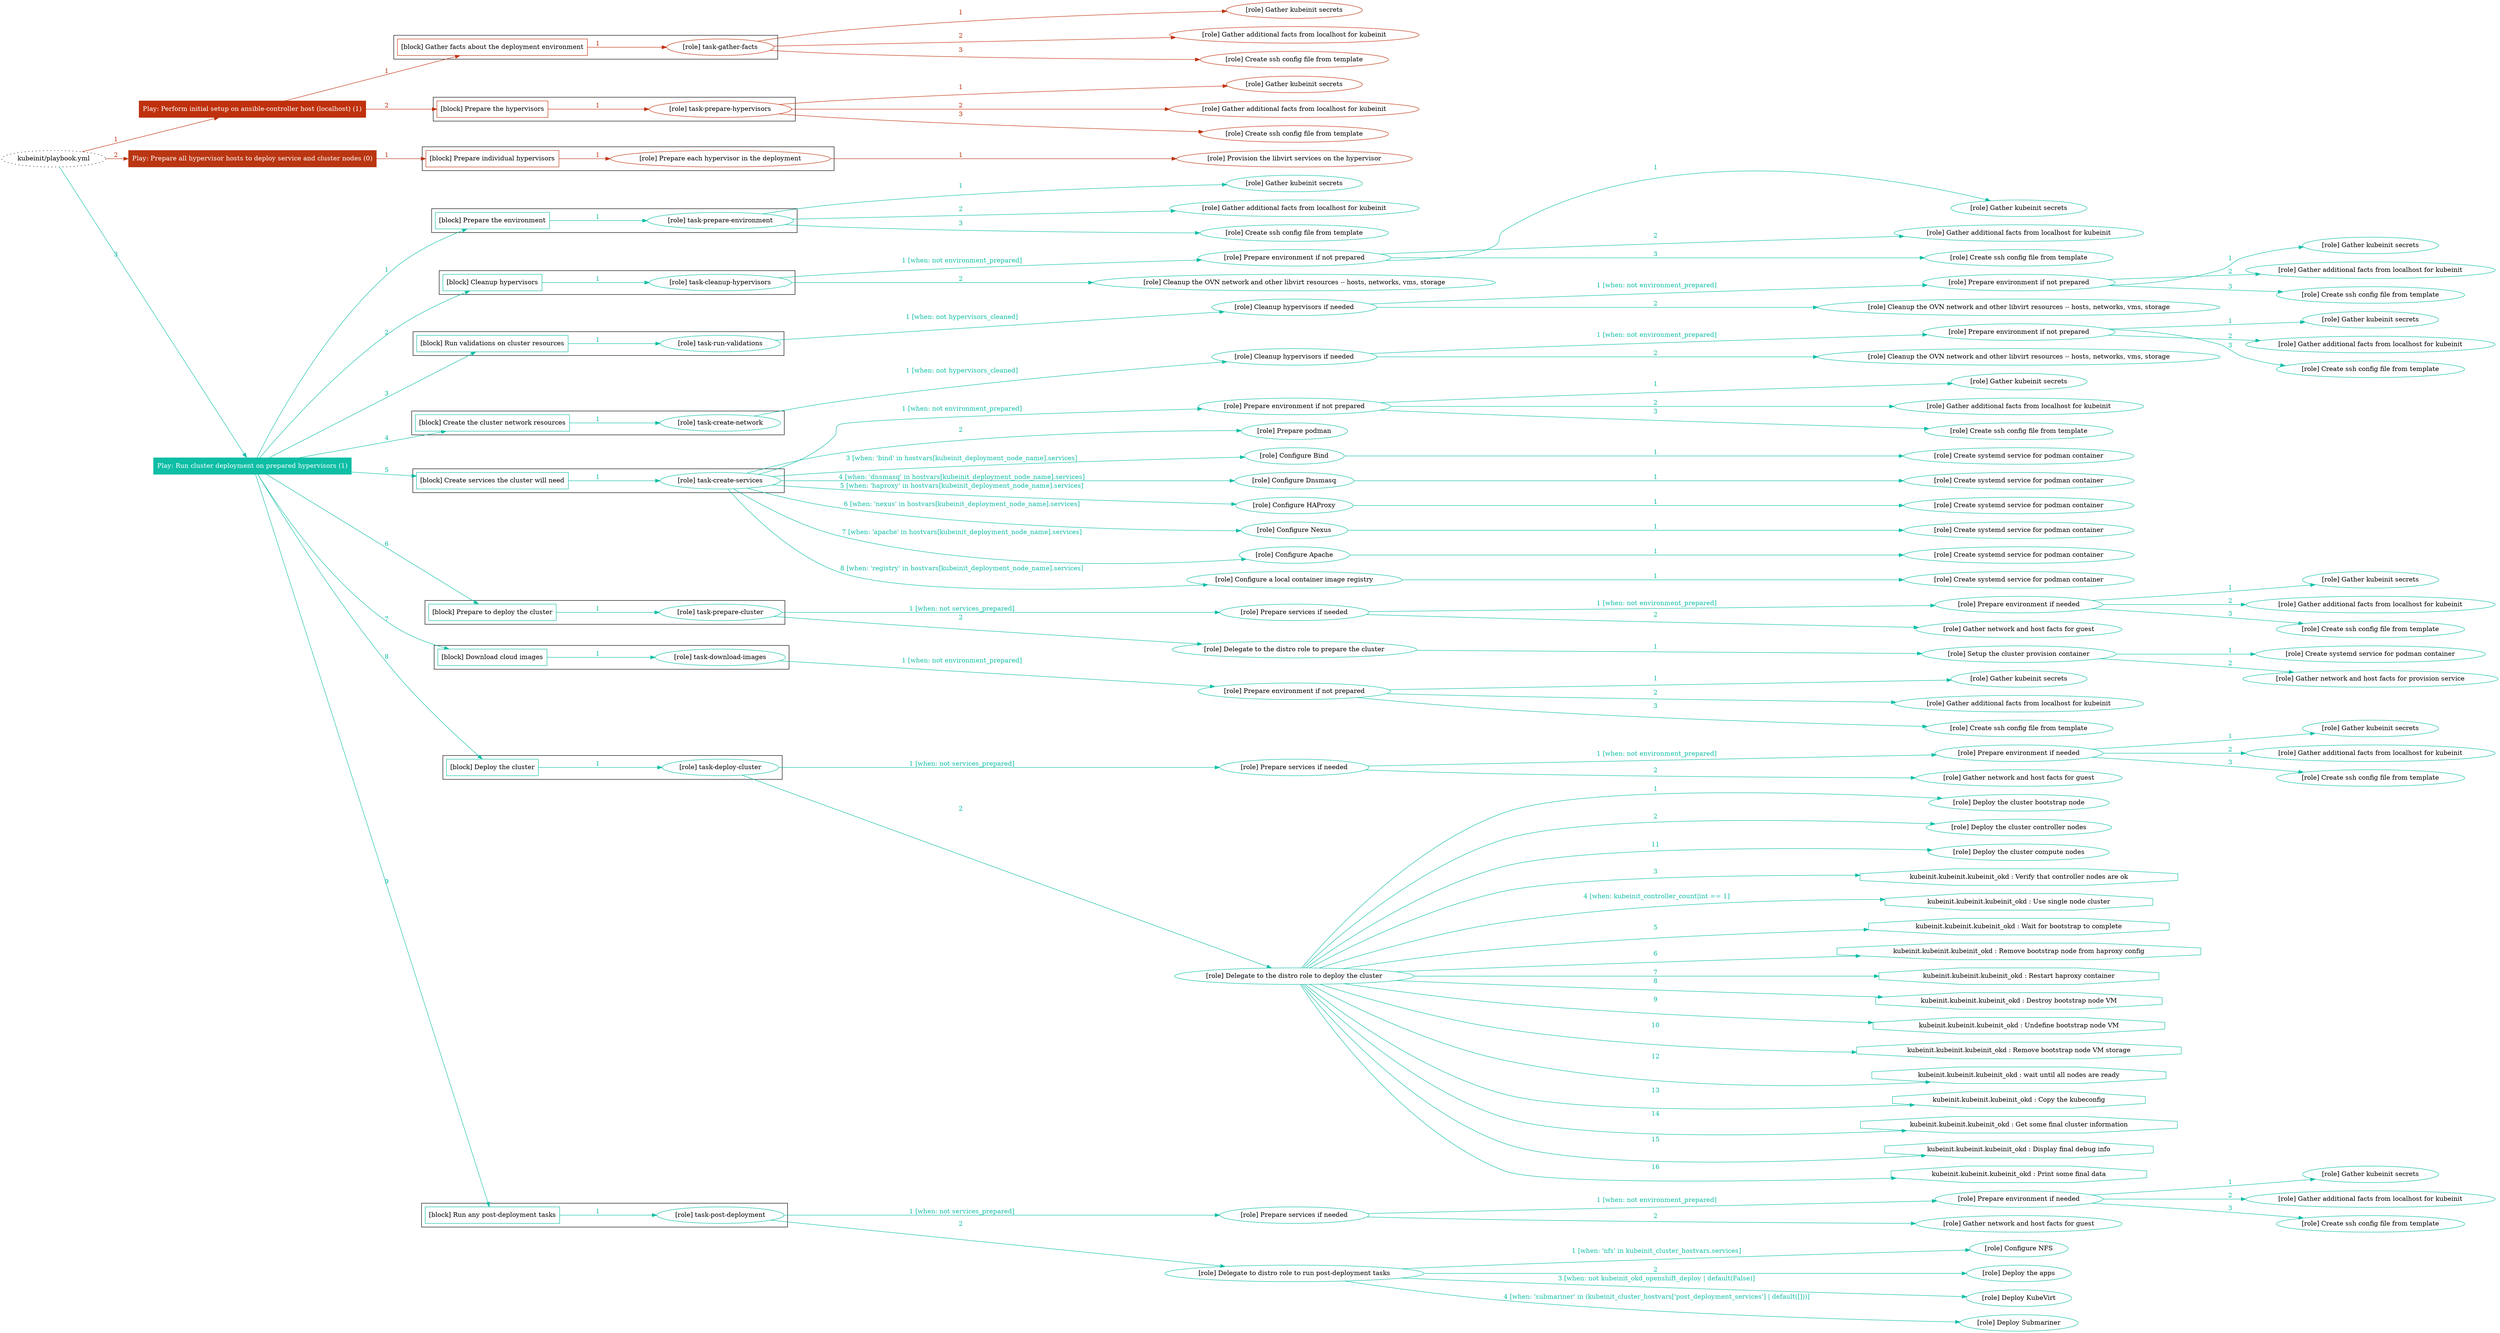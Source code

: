 digraph {
	graph [concentrate=true ordering=in rankdir=LR ratio=fill]
	edge [esep=5 sep=10]
	"kubeinit/playbook.yml" [id=root_node style=dotted]
	play_4ee42e99 [label="Play: Perform initial setup on ansible-controller host (localhost) (1)" color="#bf310d" fontcolor="#ffffff" id=play_4ee42e99 shape=box style=filled tooltip=localhost]
	"kubeinit/playbook.yml" -> play_4ee42e99 [label="1 " color="#bf310d" fontcolor="#bf310d" id=edge_5aa8908b labeltooltip="1 " tooltip="1 "]
	subgraph "Gather kubeinit secrets" {
		role_cbd2d3fa [label="[role] Gather kubeinit secrets" color="#bf310d" id=role_cbd2d3fa tooltip="Gather kubeinit secrets"]
	}
	subgraph "Gather additional facts from localhost for kubeinit" {
		role_c29d1482 [label="[role] Gather additional facts from localhost for kubeinit" color="#bf310d" id=role_c29d1482 tooltip="Gather additional facts from localhost for kubeinit"]
	}
	subgraph "Create ssh config file from template" {
		role_1fe9e493 [label="[role] Create ssh config file from template" color="#bf310d" id=role_1fe9e493 tooltip="Create ssh config file from template"]
	}
	subgraph "task-gather-facts" {
		role_21dec63e [label="[role] task-gather-facts" color="#bf310d" id=role_21dec63e tooltip="task-gather-facts"]
		role_21dec63e -> role_cbd2d3fa [label="1 " color="#bf310d" fontcolor="#bf310d" id=edge_1b623cc5 labeltooltip="1 " tooltip="1 "]
		role_21dec63e -> role_c29d1482 [label="2 " color="#bf310d" fontcolor="#bf310d" id=edge_0547a93b labeltooltip="2 " tooltip="2 "]
		role_21dec63e -> role_1fe9e493 [label="3 " color="#bf310d" fontcolor="#bf310d" id=edge_a119f176 labeltooltip="3 " tooltip="3 "]
	}
	subgraph "Gather kubeinit secrets" {
		role_341aff6d [label="[role] Gather kubeinit secrets" color="#bf310d" id=role_341aff6d tooltip="Gather kubeinit secrets"]
	}
	subgraph "Gather additional facts from localhost for kubeinit" {
		role_c8506107 [label="[role] Gather additional facts from localhost for kubeinit" color="#bf310d" id=role_c8506107 tooltip="Gather additional facts from localhost for kubeinit"]
	}
	subgraph "Create ssh config file from template" {
		role_711eb9b4 [label="[role] Create ssh config file from template" color="#bf310d" id=role_711eb9b4 tooltip="Create ssh config file from template"]
	}
	subgraph "task-prepare-hypervisors" {
		role_19f30fc7 [label="[role] task-prepare-hypervisors" color="#bf310d" id=role_19f30fc7 tooltip="task-prepare-hypervisors"]
		role_19f30fc7 -> role_341aff6d [label="1 " color="#bf310d" fontcolor="#bf310d" id=edge_1e44df4c labeltooltip="1 " tooltip="1 "]
		role_19f30fc7 -> role_c8506107 [label="2 " color="#bf310d" fontcolor="#bf310d" id=edge_51c052db labeltooltip="2 " tooltip="2 "]
		role_19f30fc7 -> role_711eb9b4 [label="3 " color="#bf310d" fontcolor="#bf310d" id=edge_1ecd7939 labeltooltip="3 " tooltip="3 "]
	}
	subgraph "Play: Perform initial setup on ansible-controller host (localhost) (1)" {
		play_4ee42e99 -> block_e2da01f0 [label=1 color="#bf310d" fontcolor="#bf310d" id=edge_c6d9f15d labeltooltip=1 tooltip=1]
		subgraph cluster_block_e2da01f0 {
			block_e2da01f0 [label="[block] Gather facts about the deployment environment" color="#bf310d" id=block_e2da01f0 labeltooltip="Gather facts about the deployment environment" shape=box tooltip="Gather facts about the deployment environment"]
			block_e2da01f0 -> role_21dec63e [label="1 " color="#bf310d" fontcolor="#bf310d" id=edge_9de3f94c labeltooltip="1 " tooltip="1 "]
		}
		play_4ee42e99 -> block_3e426a15 [label=2 color="#bf310d" fontcolor="#bf310d" id=edge_09c7ebf7 labeltooltip=2 tooltip=2]
		subgraph cluster_block_3e426a15 {
			block_3e426a15 [label="[block] Prepare the hypervisors" color="#bf310d" id=block_3e426a15 labeltooltip="Prepare the hypervisors" shape=box tooltip="Prepare the hypervisors"]
			block_3e426a15 -> role_19f30fc7 [label="1 " color="#bf310d" fontcolor="#bf310d" id=edge_7d73e115 labeltooltip="1 " tooltip="1 "]
		}
	}
	play_c0b1bc32 [label="Play: Prepare all hypervisor hosts to deploy service and cluster nodes (0)" color="#ba3612" fontcolor="#ffffff" id=play_c0b1bc32 shape=box style=filled tooltip="Play: Prepare all hypervisor hosts to deploy service and cluster nodes (0)"]
	"kubeinit/playbook.yml" -> play_c0b1bc32 [label="2 " color="#ba3612" fontcolor="#ba3612" id=edge_122b5cd5 labeltooltip="2 " tooltip="2 "]
	subgraph "Provision the libvirt services on the hypervisor" {
		role_bf89f550 [label="[role] Provision the libvirt services on the hypervisor" color="#ba3612" id=role_bf89f550 tooltip="Provision the libvirt services on the hypervisor"]
	}
	subgraph "Prepare each hypervisor in the deployment" {
		role_b794338c [label="[role] Prepare each hypervisor in the deployment" color="#ba3612" id=role_b794338c tooltip="Prepare each hypervisor in the deployment"]
		role_b794338c -> role_bf89f550 [label="1 " color="#ba3612" fontcolor="#ba3612" id=edge_58594183 labeltooltip="1 " tooltip="1 "]
	}
	subgraph "Play: Prepare all hypervisor hosts to deploy service and cluster nodes (0)" {
		play_c0b1bc32 -> block_f7314a91 [label=1 color="#ba3612" fontcolor="#ba3612" id=edge_e0763857 labeltooltip=1 tooltip=1]
		subgraph cluster_block_f7314a91 {
			block_f7314a91 [label="[block] Prepare individual hypervisors" color="#ba3612" id=block_f7314a91 labeltooltip="Prepare individual hypervisors" shape=box tooltip="Prepare individual hypervisors"]
			block_f7314a91 -> role_b794338c [label="1 " color="#ba3612" fontcolor="#ba3612" id=edge_db9980ba labeltooltip="1 " tooltip="1 "]
		}
	}
	play_7eae3940 [label="Play: Run cluster deployment on prepared hypervisors (1)" color="#0ebea5" fontcolor="#ffffff" id=play_7eae3940 shape=box style=filled tooltip=localhost]
	"kubeinit/playbook.yml" -> play_7eae3940 [label="3 " color="#0ebea5" fontcolor="#0ebea5" id=edge_8bf13229 labeltooltip="3 " tooltip="3 "]
	subgraph "Gather kubeinit secrets" {
		role_08e3ecfe [label="[role] Gather kubeinit secrets" color="#0ebea5" id=role_08e3ecfe tooltip="Gather kubeinit secrets"]
	}
	subgraph "Gather additional facts from localhost for kubeinit" {
		role_45f5356f [label="[role] Gather additional facts from localhost for kubeinit" color="#0ebea5" id=role_45f5356f tooltip="Gather additional facts from localhost for kubeinit"]
	}
	subgraph "Create ssh config file from template" {
		role_58ccb519 [label="[role] Create ssh config file from template" color="#0ebea5" id=role_58ccb519 tooltip="Create ssh config file from template"]
	}
	subgraph "task-prepare-environment" {
		role_95266ff4 [label="[role] task-prepare-environment" color="#0ebea5" id=role_95266ff4 tooltip="task-prepare-environment"]
		role_95266ff4 -> role_08e3ecfe [label="1 " color="#0ebea5" fontcolor="#0ebea5" id=edge_fd73252b labeltooltip="1 " tooltip="1 "]
		role_95266ff4 -> role_45f5356f [label="2 " color="#0ebea5" fontcolor="#0ebea5" id=edge_bfaa9bb7 labeltooltip="2 " tooltip="2 "]
		role_95266ff4 -> role_58ccb519 [label="3 " color="#0ebea5" fontcolor="#0ebea5" id=edge_93b3a4da labeltooltip="3 " tooltip="3 "]
	}
	subgraph "Gather kubeinit secrets" {
		role_67db3551 [label="[role] Gather kubeinit secrets" color="#0ebea5" id=role_67db3551 tooltip="Gather kubeinit secrets"]
	}
	subgraph "Gather additional facts from localhost for kubeinit" {
		role_2200616c [label="[role] Gather additional facts from localhost for kubeinit" color="#0ebea5" id=role_2200616c tooltip="Gather additional facts from localhost for kubeinit"]
	}
	subgraph "Create ssh config file from template" {
		role_83e2eb64 [label="[role] Create ssh config file from template" color="#0ebea5" id=role_83e2eb64 tooltip="Create ssh config file from template"]
	}
	subgraph "Prepare environment if not prepared" {
		role_cb024093 [label="[role] Prepare environment if not prepared" color="#0ebea5" id=role_cb024093 tooltip="Prepare environment if not prepared"]
		role_cb024093 -> role_67db3551 [label="1 " color="#0ebea5" fontcolor="#0ebea5" id=edge_d30a32e0 labeltooltip="1 " tooltip="1 "]
		role_cb024093 -> role_2200616c [label="2 " color="#0ebea5" fontcolor="#0ebea5" id=edge_458e3225 labeltooltip="2 " tooltip="2 "]
		role_cb024093 -> role_83e2eb64 [label="3 " color="#0ebea5" fontcolor="#0ebea5" id=edge_c619592e labeltooltip="3 " tooltip="3 "]
	}
	subgraph "Cleanup the OVN network and other libvirt resources -- hosts, networks, vms, storage" {
		role_0d41c42c [label="[role] Cleanup the OVN network and other libvirt resources -- hosts, networks, vms, storage" color="#0ebea5" id=role_0d41c42c tooltip="Cleanup the OVN network and other libvirt resources -- hosts, networks, vms, storage"]
	}
	subgraph "task-cleanup-hypervisors" {
		role_2ec661cb [label="[role] task-cleanup-hypervisors" color="#0ebea5" id=role_2ec661cb tooltip="task-cleanup-hypervisors"]
		role_2ec661cb -> role_cb024093 [label="1 [when: not environment_prepared]" color="#0ebea5" fontcolor="#0ebea5" id=edge_9dca646d labeltooltip="1 [when: not environment_prepared]" tooltip="1 [when: not environment_prepared]"]
		role_2ec661cb -> role_0d41c42c [label="2 " color="#0ebea5" fontcolor="#0ebea5" id=edge_649f3f1a labeltooltip="2 " tooltip="2 "]
	}
	subgraph "Gather kubeinit secrets" {
		role_9e43262a [label="[role] Gather kubeinit secrets" color="#0ebea5" id=role_9e43262a tooltip="Gather kubeinit secrets"]
	}
	subgraph "Gather additional facts from localhost for kubeinit" {
		role_c3a5d5fc [label="[role] Gather additional facts from localhost for kubeinit" color="#0ebea5" id=role_c3a5d5fc tooltip="Gather additional facts from localhost for kubeinit"]
	}
	subgraph "Create ssh config file from template" {
		role_53a9d92f [label="[role] Create ssh config file from template" color="#0ebea5" id=role_53a9d92f tooltip="Create ssh config file from template"]
	}
	subgraph "Prepare environment if not prepared" {
		role_3e4e2ac0 [label="[role] Prepare environment if not prepared" color="#0ebea5" id=role_3e4e2ac0 tooltip="Prepare environment if not prepared"]
		role_3e4e2ac0 -> role_9e43262a [label="1 " color="#0ebea5" fontcolor="#0ebea5" id=edge_76498a01 labeltooltip="1 " tooltip="1 "]
		role_3e4e2ac0 -> role_c3a5d5fc [label="2 " color="#0ebea5" fontcolor="#0ebea5" id=edge_c0652d01 labeltooltip="2 " tooltip="2 "]
		role_3e4e2ac0 -> role_53a9d92f [label="3 " color="#0ebea5" fontcolor="#0ebea5" id=edge_a7c3c0b1 labeltooltip="3 " tooltip="3 "]
	}
	subgraph "Cleanup the OVN network and other libvirt resources -- hosts, networks, vms, storage" {
		role_3d3d4411 [label="[role] Cleanup the OVN network and other libvirt resources -- hosts, networks, vms, storage" color="#0ebea5" id=role_3d3d4411 tooltip="Cleanup the OVN network and other libvirt resources -- hosts, networks, vms, storage"]
	}
	subgraph "Cleanup hypervisors if needed" {
		role_4d801084 [label="[role] Cleanup hypervisors if needed" color="#0ebea5" id=role_4d801084 tooltip="Cleanup hypervisors if needed"]
		role_4d801084 -> role_3e4e2ac0 [label="1 [when: not environment_prepared]" color="#0ebea5" fontcolor="#0ebea5" id=edge_1537f73d labeltooltip="1 [when: not environment_prepared]" tooltip="1 [when: not environment_prepared]"]
		role_4d801084 -> role_3d3d4411 [label="2 " color="#0ebea5" fontcolor="#0ebea5" id=edge_8b422650 labeltooltip="2 " tooltip="2 "]
	}
	subgraph "task-run-validations" {
		role_ccf04905 [label="[role] task-run-validations" color="#0ebea5" id=role_ccf04905 tooltip="task-run-validations"]
		role_ccf04905 -> role_4d801084 [label="1 [when: not hypervisors_cleaned]" color="#0ebea5" fontcolor="#0ebea5" id=edge_b89e8f71 labeltooltip="1 [when: not hypervisors_cleaned]" tooltip="1 [when: not hypervisors_cleaned]"]
	}
	subgraph "Gather kubeinit secrets" {
		role_c0cdd6bd [label="[role] Gather kubeinit secrets" color="#0ebea5" id=role_c0cdd6bd tooltip="Gather kubeinit secrets"]
	}
	subgraph "Gather additional facts from localhost for kubeinit" {
		role_4cf70715 [label="[role] Gather additional facts from localhost for kubeinit" color="#0ebea5" id=role_4cf70715 tooltip="Gather additional facts from localhost for kubeinit"]
	}
	subgraph "Create ssh config file from template" {
		role_5f5fb334 [label="[role] Create ssh config file from template" color="#0ebea5" id=role_5f5fb334 tooltip="Create ssh config file from template"]
	}
	subgraph "Prepare environment if not prepared" {
		role_36a7c0dc [label="[role] Prepare environment if not prepared" color="#0ebea5" id=role_36a7c0dc tooltip="Prepare environment if not prepared"]
		role_36a7c0dc -> role_c0cdd6bd [label="1 " color="#0ebea5" fontcolor="#0ebea5" id=edge_cfe7390f labeltooltip="1 " tooltip="1 "]
		role_36a7c0dc -> role_4cf70715 [label="2 " color="#0ebea5" fontcolor="#0ebea5" id=edge_fcd9b55b labeltooltip="2 " tooltip="2 "]
		role_36a7c0dc -> role_5f5fb334 [label="3 " color="#0ebea5" fontcolor="#0ebea5" id=edge_f5a6b6c0 labeltooltip="3 " tooltip="3 "]
	}
	subgraph "Cleanup the OVN network and other libvirt resources -- hosts, networks, vms, storage" {
		role_7909d633 [label="[role] Cleanup the OVN network and other libvirt resources -- hosts, networks, vms, storage" color="#0ebea5" id=role_7909d633 tooltip="Cleanup the OVN network and other libvirt resources -- hosts, networks, vms, storage"]
	}
	subgraph "Cleanup hypervisors if needed" {
		role_7eafbdd3 [label="[role] Cleanup hypervisors if needed" color="#0ebea5" id=role_7eafbdd3 tooltip="Cleanup hypervisors if needed"]
		role_7eafbdd3 -> role_36a7c0dc [label="1 [when: not environment_prepared]" color="#0ebea5" fontcolor="#0ebea5" id=edge_1cb7a05e labeltooltip="1 [when: not environment_prepared]" tooltip="1 [when: not environment_prepared]"]
		role_7eafbdd3 -> role_7909d633 [label="2 " color="#0ebea5" fontcolor="#0ebea5" id=edge_e292758c labeltooltip="2 " tooltip="2 "]
	}
	subgraph "task-create-network" {
		role_d97663e6 [label="[role] task-create-network" color="#0ebea5" id=role_d97663e6 tooltip="task-create-network"]
		role_d97663e6 -> role_7eafbdd3 [label="1 [when: not hypervisors_cleaned]" color="#0ebea5" fontcolor="#0ebea5" id=edge_6562d6ee labeltooltip="1 [when: not hypervisors_cleaned]" tooltip="1 [when: not hypervisors_cleaned]"]
	}
	subgraph "Gather kubeinit secrets" {
		role_ee829180 [label="[role] Gather kubeinit secrets" color="#0ebea5" id=role_ee829180 tooltip="Gather kubeinit secrets"]
	}
	subgraph "Gather additional facts from localhost for kubeinit" {
		role_c67ec3bb [label="[role] Gather additional facts from localhost for kubeinit" color="#0ebea5" id=role_c67ec3bb tooltip="Gather additional facts from localhost for kubeinit"]
	}
	subgraph "Create ssh config file from template" {
		role_f4612294 [label="[role] Create ssh config file from template" color="#0ebea5" id=role_f4612294 tooltip="Create ssh config file from template"]
	}
	subgraph "Prepare environment if not prepared" {
		role_e777a533 [label="[role] Prepare environment if not prepared" color="#0ebea5" id=role_e777a533 tooltip="Prepare environment if not prepared"]
		role_e777a533 -> role_ee829180 [label="1 " color="#0ebea5" fontcolor="#0ebea5" id=edge_ff5df3c2 labeltooltip="1 " tooltip="1 "]
		role_e777a533 -> role_c67ec3bb [label="2 " color="#0ebea5" fontcolor="#0ebea5" id=edge_6fe4cfbd labeltooltip="2 " tooltip="2 "]
		role_e777a533 -> role_f4612294 [label="3 " color="#0ebea5" fontcolor="#0ebea5" id=edge_410459e7 labeltooltip="3 " tooltip="3 "]
	}
	subgraph "Prepare podman" {
		role_e69407d7 [label="[role] Prepare podman" color="#0ebea5" id=role_e69407d7 tooltip="Prepare podman"]
	}
	subgraph "Create systemd service for podman container" {
		role_ee3d1638 [label="[role] Create systemd service for podman container" color="#0ebea5" id=role_ee3d1638 tooltip="Create systemd service for podman container"]
	}
	subgraph "Configure Bind" {
		role_fa624ff4 [label="[role] Configure Bind" color="#0ebea5" id=role_fa624ff4 tooltip="Configure Bind"]
		role_fa624ff4 -> role_ee3d1638 [label="1 " color="#0ebea5" fontcolor="#0ebea5" id=edge_5f710acc labeltooltip="1 " tooltip="1 "]
	}
	subgraph "Create systemd service for podman container" {
		role_4c70e881 [label="[role] Create systemd service for podman container" color="#0ebea5" id=role_4c70e881 tooltip="Create systemd service for podman container"]
	}
	subgraph "Configure Dnsmasq" {
		role_4dd02516 [label="[role] Configure Dnsmasq" color="#0ebea5" id=role_4dd02516 tooltip="Configure Dnsmasq"]
		role_4dd02516 -> role_4c70e881 [label="1 " color="#0ebea5" fontcolor="#0ebea5" id=edge_0a9acbb5 labeltooltip="1 " tooltip="1 "]
	}
	subgraph "Create systemd service for podman container" {
		role_381155e9 [label="[role] Create systemd service for podman container" color="#0ebea5" id=role_381155e9 tooltip="Create systemd service for podman container"]
	}
	subgraph "Configure HAProxy" {
		role_9130c713 [label="[role] Configure HAProxy" color="#0ebea5" id=role_9130c713 tooltip="Configure HAProxy"]
		role_9130c713 -> role_381155e9 [label="1 " color="#0ebea5" fontcolor="#0ebea5" id=edge_12352c67 labeltooltip="1 " tooltip="1 "]
	}
	subgraph "Create systemd service for podman container" {
		role_15f221f2 [label="[role] Create systemd service for podman container" color="#0ebea5" id=role_15f221f2 tooltip="Create systemd service for podman container"]
	}
	subgraph "Configure Nexus" {
		role_76ceee82 [label="[role] Configure Nexus" color="#0ebea5" id=role_76ceee82 tooltip="Configure Nexus"]
		role_76ceee82 -> role_15f221f2 [label="1 " color="#0ebea5" fontcolor="#0ebea5" id=edge_75884e3a labeltooltip="1 " tooltip="1 "]
	}
	subgraph "Create systemd service for podman container" {
		role_e8c4f1a7 [label="[role] Create systemd service for podman container" color="#0ebea5" id=role_e8c4f1a7 tooltip="Create systemd service for podman container"]
	}
	subgraph "Configure Apache" {
		role_5c64f8fa [label="[role] Configure Apache" color="#0ebea5" id=role_5c64f8fa tooltip="Configure Apache"]
		role_5c64f8fa -> role_e8c4f1a7 [label="1 " color="#0ebea5" fontcolor="#0ebea5" id=edge_5a39071b labeltooltip="1 " tooltip="1 "]
	}
	subgraph "Create systemd service for podman container" {
		role_ccb30865 [label="[role] Create systemd service for podman container" color="#0ebea5" id=role_ccb30865 tooltip="Create systemd service for podman container"]
	}
	subgraph "Configure a local container image registry" {
		role_391ce231 [label="[role] Configure a local container image registry" color="#0ebea5" id=role_391ce231 tooltip="Configure a local container image registry"]
		role_391ce231 -> role_ccb30865 [label="1 " color="#0ebea5" fontcolor="#0ebea5" id=edge_7874a99a labeltooltip="1 " tooltip="1 "]
	}
	subgraph "task-create-services" {
		role_04f885da [label="[role] task-create-services" color="#0ebea5" id=role_04f885da tooltip="task-create-services"]
		role_04f885da -> role_e777a533 [label="1 [when: not environment_prepared]" color="#0ebea5" fontcolor="#0ebea5" id=edge_b2805230 labeltooltip="1 [when: not environment_prepared]" tooltip="1 [when: not environment_prepared]"]
		role_04f885da -> role_e69407d7 [label="2 " color="#0ebea5" fontcolor="#0ebea5" id=edge_345260ec labeltooltip="2 " tooltip="2 "]
		role_04f885da -> role_fa624ff4 [label="3 [when: 'bind' in hostvars[kubeinit_deployment_node_name].services]" color="#0ebea5" fontcolor="#0ebea5" id=edge_c2b80c06 labeltooltip="3 [when: 'bind' in hostvars[kubeinit_deployment_node_name].services]" tooltip="3 [when: 'bind' in hostvars[kubeinit_deployment_node_name].services]"]
		role_04f885da -> role_4dd02516 [label="4 [when: 'dnsmasq' in hostvars[kubeinit_deployment_node_name].services]" color="#0ebea5" fontcolor="#0ebea5" id=edge_76a1057a labeltooltip="4 [when: 'dnsmasq' in hostvars[kubeinit_deployment_node_name].services]" tooltip="4 [when: 'dnsmasq' in hostvars[kubeinit_deployment_node_name].services]"]
		role_04f885da -> role_9130c713 [label="5 [when: 'haproxy' in hostvars[kubeinit_deployment_node_name].services]" color="#0ebea5" fontcolor="#0ebea5" id=edge_91767b36 labeltooltip="5 [when: 'haproxy' in hostvars[kubeinit_deployment_node_name].services]" tooltip="5 [when: 'haproxy' in hostvars[kubeinit_deployment_node_name].services]"]
		role_04f885da -> role_76ceee82 [label="6 [when: 'nexus' in hostvars[kubeinit_deployment_node_name].services]" color="#0ebea5" fontcolor="#0ebea5" id=edge_589cf9d3 labeltooltip="6 [when: 'nexus' in hostvars[kubeinit_deployment_node_name].services]" tooltip="6 [when: 'nexus' in hostvars[kubeinit_deployment_node_name].services]"]
		role_04f885da -> role_5c64f8fa [label="7 [when: 'apache' in hostvars[kubeinit_deployment_node_name].services]" color="#0ebea5" fontcolor="#0ebea5" id=edge_85e5566b labeltooltip="7 [when: 'apache' in hostvars[kubeinit_deployment_node_name].services]" tooltip="7 [when: 'apache' in hostvars[kubeinit_deployment_node_name].services]"]
		role_04f885da -> role_391ce231 [label="8 [when: 'registry' in hostvars[kubeinit_deployment_node_name].services]" color="#0ebea5" fontcolor="#0ebea5" id=edge_76355dd3 labeltooltip="8 [when: 'registry' in hostvars[kubeinit_deployment_node_name].services]" tooltip="8 [when: 'registry' in hostvars[kubeinit_deployment_node_name].services]"]
	}
	subgraph "Gather kubeinit secrets" {
		role_50cbc9df [label="[role] Gather kubeinit secrets" color="#0ebea5" id=role_50cbc9df tooltip="Gather kubeinit secrets"]
	}
	subgraph "Gather additional facts from localhost for kubeinit" {
		role_6bcc873d [label="[role] Gather additional facts from localhost for kubeinit" color="#0ebea5" id=role_6bcc873d tooltip="Gather additional facts from localhost for kubeinit"]
	}
	subgraph "Create ssh config file from template" {
		role_46fcea92 [label="[role] Create ssh config file from template" color="#0ebea5" id=role_46fcea92 tooltip="Create ssh config file from template"]
	}
	subgraph "Prepare environment if needed" {
		role_95de67ae [label="[role] Prepare environment if needed" color="#0ebea5" id=role_95de67ae tooltip="Prepare environment if needed"]
		role_95de67ae -> role_50cbc9df [label="1 " color="#0ebea5" fontcolor="#0ebea5" id=edge_46032f94 labeltooltip="1 " tooltip="1 "]
		role_95de67ae -> role_6bcc873d [label="2 " color="#0ebea5" fontcolor="#0ebea5" id=edge_9fee8080 labeltooltip="2 " tooltip="2 "]
		role_95de67ae -> role_46fcea92 [label="3 " color="#0ebea5" fontcolor="#0ebea5" id=edge_64fc3fd3 labeltooltip="3 " tooltip="3 "]
	}
	subgraph "Gather network and host facts for guest" {
		role_c7143d97 [label="[role] Gather network and host facts for guest" color="#0ebea5" id=role_c7143d97 tooltip="Gather network and host facts for guest"]
	}
	subgraph "Prepare services if needed" {
		role_a11aa982 [label="[role] Prepare services if needed" color="#0ebea5" id=role_a11aa982 tooltip="Prepare services if needed"]
		role_a11aa982 -> role_95de67ae [label="1 [when: not environment_prepared]" color="#0ebea5" fontcolor="#0ebea5" id=edge_ea7d3b49 labeltooltip="1 [when: not environment_prepared]" tooltip="1 [when: not environment_prepared]"]
		role_a11aa982 -> role_c7143d97 [label="2 " color="#0ebea5" fontcolor="#0ebea5" id=edge_bb37eb7d labeltooltip="2 " tooltip="2 "]
	}
	subgraph "Create systemd service for podman container" {
		role_b83fac05 [label="[role] Create systemd service for podman container" color="#0ebea5" id=role_b83fac05 tooltip="Create systemd service for podman container"]
	}
	subgraph "Gather network and host facts for provision service" {
		role_d414863c [label="[role] Gather network and host facts for provision service" color="#0ebea5" id=role_d414863c tooltip="Gather network and host facts for provision service"]
	}
	subgraph "Setup the cluster provision container" {
		role_20f07e6d [label="[role] Setup the cluster provision container" color="#0ebea5" id=role_20f07e6d tooltip="Setup the cluster provision container"]
		role_20f07e6d -> role_b83fac05 [label="1 " color="#0ebea5" fontcolor="#0ebea5" id=edge_0b98993e labeltooltip="1 " tooltip="1 "]
		role_20f07e6d -> role_d414863c [label="2 " color="#0ebea5" fontcolor="#0ebea5" id=edge_950efec2 labeltooltip="2 " tooltip="2 "]
	}
	subgraph "Delegate to the distro role to prepare the cluster" {
		role_5955b3be [label="[role] Delegate to the distro role to prepare the cluster" color="#0ebea5" id=role_5955b3be tooltip="Delegate to the distro role to prepare the cluster"]
		role_5955b3be -> role_20f07e6d [label="1 " color="#0ebea5" fontcolor="#0ebea5" id=edge_d4861a2e labeltooltip="1 " tooltip="1 "]
	}
	subgraph "task-prepare-cluster" {
		role_fb0c9599 [label="[role] task-prepare-cluster" color="#0ebea5" id=role_fb0c9599 tooltip="task-prepare-cluster"]
		role_fb0c9599 -> role_a11aa982 [label="1 [when: not services_prepared]" color="#0ebea5" fontcolor="#0ebea5" id=edge_3904f829 labeltooltip="1 [when: not services_prepared]" tooltip="1 [when: not services_prepared]"]
		role_fb0c9599 -> role_5955b3be [label="2 " color="#0ebea5" fontcolor="#0ebea5" id=edge_0996496f labeltooltip="2 " tooltip="2 "]
	}
	subgraph "Gather kubeinit secrets" {
		role_13864e84 [label="[role] Gather kubeinit secrets" color="#0ebea5" id=role_13864e84 tooltip="Gather kubeinit secrets"]
	}
	subgraph "Gather additional facts from localhost for kubeinit" {
		role_00f3d9e8 [label="[role] Gather additional facts from localhost for kubeinit" color="#0ebea5" id=role_00f3d9e8 tooltip="Gather additional facts from localhost for kubeinit"]
	}
	subgraph "Create ssh config file from template" {
		role_1306ea9f [label="[role] Create ssh config file from template" color="#0ebea5" id=role_1306ea9f tooltip="Create ssh config file from template"]
	}
	subgraph "Prepare environment if not prepared" {
		role_9c9fbcd6 [label="[role] Prepare environment if not prepared" color="#0ebea5" id=role_9c9fbcd6 tooltip="Prepare environment if not prepared"]
		role_9c9fbcd6 -> role_13864e84 [label="1 " color="#0ebea5" fontcolor="#0ebea5" id=edge_14d6982d labeltooltip="1 " tooltip="1 "]
		role_9c9fbcd6 -> role_00f3d9e8 [label="2 " color="#0ebea5" fontcolor="#0ebea5" id=edge_09b6fef8 labeltooltip="2 " tooltip="2 "]
		role_9c9fbcd6 -> role_1306ea9f [label="3 " color="#0ebea5" fontcolor="#0ebea5" id=edge_6bd4f429 labeltooltip="3 " tooltip="3 "]
	}
	subgraph "task-download-images" {
		role_fc380063 [label="[role] task-download-images" color="#0ebea5" id=role_fc380063 tooltip="task-download-images"]
		role_fc380063 -> role_9c9fbcd6 [label="1 [when: not environment_prepared]" color="#0ebea5" fontcolor="#0ebea5" id=edge_0cf88b70 labeltooltip="1 [when: not environment_prepared]" tooltip="1 [when: not environment_prepared]"]
	}
	subgraph "Gather kubeinit secrets" {
		role_00b0a1a5 [label="[role] Gather kubeinit secrets" color="#0ebea5" id=role_00b0a1a5 tooltip="Gather kubeinit secrets"]
	}
	subgraph "Gather additional facts from localhost for kubeinit" {
		role_3ed482b1 [label="[role] Gather additional facts from localhost for kubeinit" color="#0ebea5" id=role_3ed482b1 tooltip="Gather additional facts from localhost for kubeinit"]
	}
	subgraph "Create ssh config file from template" {
		role_12b4288b [label="[role] Create ssh config file from template" color="#0ebea5" id=role_12b4288b tooltip="Create ssh config file from template"]
	}
	subgraph "Prepare environment if needed" {
		role_4c4effb6 [label="[role] Prepare environment if needed" color="#0ebea5" id=role_4c4effb6 tooltip="Prepare environment if needed"]
		role_4c4effb6 -> role_00b0a1a5 [label="1 " color="#0ebea5" fontcolor="#0ebea5" id=edge_c84cd466 labeltooltip="1 " tooltip="1 "]
		role_4c4effb6 -> role_3ed482b1 [label="2 " color="#0ebea5" fontcolor="#0ebea5" id=edge_85f5bee1 labeltooltip="2 " tooltip="2 "]
		role_4c4effb6 -> role_12b4288b [label="3 " color="#0ebea5" fontcolor="#0ebea5" id=edge_c8166a11 labeltooltip="3 " tooltip="3 "]
	}
	subgraph "Gather network and host facts for guest" {
		role_3be30e77 [label="[role] Gather network and host facts for guest" color="#0ebea5" id=role_3be30e77 tooltip="Gather network and host facts for guest"]
	}
	subgraph "Prepare services if needed" {
		role_7b25d061 [label="[role] Prepare services if needed" color="#0ebea5" id=role_7b25d061 tooltip="Prepare services if needed"]
		role_7b25d061 -> role_4c4effb6 [label="1 [when: not environment_prepared]" color="#0ebea5" fontcolor="#0ebea5" id=edge_f741f9c2 labeltooltip="1 [when: not environment_prepared]" tooltip="1 [when: not environment_prepared]"]
		role_7b25d061 -> role_3be30e77 [label="2 " color="#0ebea5" fontcolor="#0ebea5" id=edge_2cb6f123 labeltooltip="2 " tooltip="2 "]
	}
	subgraph "Deploy the cluster bootstrap node" {
		role_8d10fa6f [label="[role] Deploy the cluster bootstrap node" color="#0ebea5" id=role_8d10fa6f tooltip="Deploy the cluster bootstrap node"]
	}
	subgraph "Deploy the cluster controller nodes" {
		role_c6a3958e [label="[role] Deploy the cluster controller nodes" color="#0ebea5" id=role_c6a3958e tooltip="Deploy the cluster controller nodes"]
	}
	subgraph "Deploy the cluster compute nodes" {
		role_577e9f90 [label="[role] Deploy the cluster compute nodes" color="#0ebea5" id=role_577e9f90 tooltip="Deploy the cluster compute nodes"]
	}
	subgraph "Delegate to the distro role to deploy the cluster" {
		role_9f3222ed [label="[role] Delegate to the distro role to deploy the cluster" color="#0ebea5" id=role_9f3222ed tooltip="Delegate to the distro role to deploy the cluster"]
		role_9f3222ed -> role_8d10fa6f [label="1 " color="#0ebea5" fontcolor="#0ebea5" id=edge_6b5a6f7c labeltooltip="1 " tooltip="1 "]
		role_9f3222ed -> role_c6a3958e [label="2 " color="#0ebea5" fontcolor="#0ebea5" id=edge_031f2e4a labeltooltip="2 " tooltip="2 "]
		task_fec2fdc3 [label="kubeinit.kubeinit.kubeinit_okd : Verify that controller nodes are ok" color="#0ebea5" id=task_fec2fdc3 shape=octagon tooltip="kubeinit.kubeinit.kubeinit_okd : Verify that controller nodes are ok"]
		role_9f3222ed -> task_fec2fdc3 [label="3 " color="#0ebea5" fontcolor="#0ebea5" id=edge_da870a39 labeltooltip="3 " tooltip="3 "]
		task_531f7f89 [label="kubeinit.kubeinit.kubeinit_okd : Use single node cluster" color="#0ebea5" id=task_531f7f89 shape=octagon tooltip="kubeinit.kubeinit.kubeinit_okd : Use single node cluster"]
		role_9f3222ed -> task_531f7f89 [label="4 [when: kubeinit_controller_count|int == 1]" color="#0ebea5" fontcolor="#0ebea5" id=edge_c80d514a labeltooltip="4 [when: kubeinit_controller_count|int == 1]" tooltip="4 [when: kubeinit_controller_count|int == 1]"]
		task_d3862255 [label="kubeinit.kubeinit.kubeinit_okd : Wait for bootstrap to complete" color="#0ebea5" id=task_d3862255 shape=octagon tooltip="kubeinit.kubeinit.kubeinit_okd : Wait for bootstrap to complete"]
		role_9f3222ed -> task_d3862255 [label="5 " color="#0ebea5" fontcolor="#0ebea5" id=edge_f766bc41 labeltooltip="5 " tooltip="5 "]
		task_b966b4cc [label="kubeinit.kubeinit.kubeinit_okd : Remove bootstrap node from haproxy config" color="#0ebea5" id=task_b966b4cc shape=octagon tooltip="kubeinit.kubeinit.kubeinit_okd : Remove bootstrap node from haproxy config"]
		role_9f3222ed -> task_b966b4cc [label="6 " color="#0ebea5" fontcolor="#0ebea5" id=edge_0ae032fc labeltooltip="6 " tooltip="6 "]
		task_22edb79e [label="kubeinit.kubeinit.kubeinit_okd : Restart haproxy container" color="#0ebea5" id=task_22edb79e shape=octagon tooltip="kubeinit.kubeinit.kubeinit_okd : Restart haproxy container"]
		role_9f3222ed -> task_22edb79e [label="7 " color="#0ebea5" fontcolor="#0ebea5" id=edge_059194e8 labeltooltip="7 " tooltip="7 "]
		task_2307464d [label="kubeinit.kubeinit.kubeinit_okd : Destroy bootstrap node VM" color="#0ebea5" id=task_2307464d shape=octagon tooltip="kubeinit.kubeinit.kubeinit_okd : Destroy bootstrap node VM"]
		role_9f3222ed -> task_2307464d [label="8 " color="#0ebea5" fontcolor="#0ebea5" id=edge_e1670d82 labeltooltip="8 " tooltip="8 "]
		task_32da296d [label="kubeinit.kubeinit.kubeinit_okd : Undefine bootstrap node VM" color="#0ebea5" id=task_32da296d shape=octagon tooltip="kubeinit.kubeinit.kubeinit_okd : Undefine bootstrap node VM"]
		role_9f3222ed -> task_32da296d [label="9 " color="#0ebea5" fontcolor="#0ebea5" id=edge_6f878da7 labeltooltip="9 " tooltip="9 "]
		task_7608babb [label="kubeinit.kubeinit.kubeinit_okd : Remove bootstrap node VM storage" color="#0ebea5" id=task_7608babb shape=octagon tooltip="kubeinit.kubeinit.kubeinit_okd : Remove bootstrap node VM storage"]
		role_9f3222ed -> task_7608babb [label="10 " color="#0ebea5" fontcolor="#0ebea5" id=edge_5a50ad04 labeltooltip="10 " tooltip="10 "]
		role_9f3222ed -> role_577e9f90 [label="11 " color="#0ebea5" fontcolor="#0ebea5" id=edge_630d370e labeltooltip="11 " tooltip="11 "]
		task_da94bb39 [label="kubeinit.kubeinit.kubeinit_okd : wait until all nodes are ready" color="#0ebea5" id=task_da94bb39 shape=octagon tooltip="kubeinit.kubeinit.kubeinit_okd : wait until all nodes are ready"]
		role_9f3222ed -> task_da94bb39 [label="12 " color="#0ebea5" fontcolor="#0ebea5" id=edge_799c1781 labeltooltip="12 " tooltip="12 "]
		task_9ad132ac [label="kubeinit.kubeinit.kubeinit_okd : Copy the kubeconfig" color="#0ebea5" id=task_9ad132ac shape=octagon tooltip="kubeinit.kubeinit.kubeinit_okd : Copy the kubeconfig"]
		role_9f3222ed -> task_9ad132ac [label="13 " color="#0ebea5" fontcolor="#0ebea5" id=edge_d56788f8 labeltooltip="13 " tooltip="13 "]
		task_2325aacf [label="kubeinit.kubeinit.kubeinit_okd : Get some final cluster information" color="#0ebea5" id=task_2325aacf shape=octagon tooltip="kubeinit.kubeinit.kubeinit_okd : Get some final cluster information"]
		role_9f3222ed -> task_2325aacf [label="14 " color="#0ebea5" fontcolor="#0ebea5" id=edge_718d3c55 labeltooltip="14 " tooltip="14 "]
		task_bc99ecf8 [label="kubeinit.kubeinit.kubeinit_okd : Display final debug info" color="#0ebea5" id=task_bc99ecf8 shape=octagon tooltip="kubeinit.kubeinit.kubeinit_okd : Display final debug info"]
		role_9f3222ed -> task_bc99ecf8 [label="15 " color="#0ebea5" fontcolor="#0ebea5" id=edge_5aabbc2a labeltooltip="15 " tooltip="15 "]
		task_5f66ba77 [label="kubeinit.kubeinit.kubeinit_okd : Print some final data" color="#0ebea5" id=task_5f66ba77 shape=octagon tooltip="kubeinit.kubeinit.kubeinit_okd : Print some final data"]
		role_9f3222ed -> task_5f66ba77 [label="16 " color="#0ebea5" fontcolor="#0ebea5" id=edge_0b5bee16 labeltooltip="16 " tooltip="16 "]
	}
	subgraph "task-deploy-cluster" {
		role_165027fe [label="[role] task-deploy-cluster" color="#0ebea5" id=role_165027fe tooltip="task-deploy-cluster"]
		role_165027fe -> role_7b25d061 [label="1 [when: not services_prepared]" color="#0ebea5" fontcolor="#0ebea5" id=edge_33bb4718 labeltooltip="1 [when: not services_prepared]" tooltip="1 [when: not services_prepared]"]
		role_165027fe -> role_9f3222ed [label="2 " color="#0ebea5" fontcolor="#0ebea5" id=edge_ab2a1a02 labeltooltip="2 " tooltip="2 "]
	}
	subgraph "Gather kubeinit secrets" {
		role_3c1d6a16 [label="[role] Gather kubeinit secrets" color="#0ebea5" id=role_3c1d6a16 tooltip="Gather kubeinit secrets"]
	}
	subgraph "Gather additional facts from localhost for kubeinit" {
		role_4b012b22 [label="[role] Gather additional facts from localhost for kubeinit" color="#0ebea5" id=role_4b012b22 tooltip="Gather additional facts from localhost for kubeinit"]
	}
	subgraph "Create ssh config file from template" {
		role_f9c057d2 [label="[role] Create ssh config file from template" color="#0ebea5" id=role_f9c057d2 tooltip="Create ssh config file from template"]
	}
	subgraph "Prepare environment if needed" {
		role_80b08d4b [label="[role] Prepare environment if needed" color="#0ebea5" id=role_80b08d4b tooltip="Prepare environment if needed"]
		role_80b08d4b -> role_3c1d6a16 [label="1 " color="#0ebea5" fontcolor="#0ebea5" id=edge_1bd21f16 labeltooltip="1 " tooltip="1 "]
		role_80b08d4b -> role_4b012b22 [label="2 " color="#0ebea5" fontcolor="#0ebea5" id=edge_10e5463e labeltooltip="2 " tooltip="2 "]
		role_80b08d4b -> role_f9c057d2 [label="3 " color="#0ebea5" fontcolor="#0ebea5" id=edge_45d89f05 labeltooltip="3 " tooltip="3 "]
	}
	subgraph "Gather network and host facts for guest" {
		role_f0829203 [label="[role] Gather network and host facts for guest" color="#0ebea5" id=role_f0829203 tooltip="Gather network and host facts for guest"]
	}
	subgraph "Prepare services if needed" {
		role_157258d4 [label="[role] Prepare services if needed" color="#0ebea5" id=role_157258d4 tooltip="Prepare services if needed"]
		role_157258d4 -> role_80b08d4b [label="1 [when: not environment_prepared]" color="#0ebea5" fontcolor="#0ebea5" id=edge_4d327337 labeltooltip="1 [when: not environment_prepared]" tooltip="1 [when: not environment_prepared]"]
		role_157258d4 -> role_f0829203 [label="2 " color="#0ebea5" fontcolor="#0ebea5" id=edge_61f87530 labeltooltip="2 " tooltip="2 "]
	}
	subgraph "Configure NFS" {
		role_22f5d37a [label="[role] Configure NFS" color="#0ebea5" id=role_22f5d37a tooltip="Configure NFS"]
	}
	subgraph "Deploy the apps" {
		role_4f579278 [label="[role] Deploy the apps" color="#0ebea5" id=role_4f579278 tooltip="Deploy the apps"]
	}
	subgraph "Deploy KubeVirt" {
		role_29f5ef1e [label="[role] Deploy KubeVirt" color="#0ebea5" id=role_29f5ef1e tooltip="Deploy KubeVirt"]
	}
	subgraph "Deploy Submariner" {
		role_99c200ca [label="[role] Deploy Submariner" color="#0ebea5" id=role_99c200ca tooltip="Deploy Submariner"]
	}
	subgraph "Delegate to distro role to run post-deployment tasks" {
		role_39214878 [label="[role] Delegate to distro role to run post-deployment tasks" color="#0ebea5" id=role_39214878 tooltip="Delegate to distro role to run post-deployment tasks"]
		role_39214878 -> role_22f5d37a [label="1 [when: 'nfs' in kubeinit_cluster_hostvars.services]" color="#0ebea5" fontcolor="#0ebea5" id=edge_bca16f27 labeltooltip="1 [when: 'nfs' in kubeinit_cluster_hostvars.services]" tooltip="1 [when: 'nfs' in kubeinit_cluster_hostvars.services]"]
		role_39214878 -> role_4f579278 [label="2 " color="#0ebea5" fontcolor="#0ebea5" id=edge_5cef6ae8 labeltooltip="2 " tooltip="2 "]
		role_39214878 -> role_29f5ef1e [label="3 [when: not kubeinit_okd_openshift_deploy | default(False)]" color="#0ebea5" fontcolor="#0ebea5" id=edge_b0000cbc labeltooltip="3 [when: not kubeinit_okd_openshift_deploy | default(False)]" tooltip="3 [when: not kubeinit_okd_openshift_deploy | default(False)]"]
		role_39214878 -> role_99c200ca [label="4 [when: 'submariner' in (kubeinit_cluster_hostvars['post_deployment_services'] | default([]))]" color="#0ebea5" fontcolor="#0ebea5" id=edge_fb0516e1 labeltooltip="4 [when: 'submariner' in (kubeinit_cluster_hostvars['post_deployment_services'] | default([]))]" tooltip="4 [when: 'submariner' in (kubeinit_cluster_hostvars['post_deployment_services'] | default([]))]"]
	}
	subgraph "task-post-deployment" {
		role_03bbc00d [label="[role] task-post-deployment" color="#0ebea5" id=role_03bbc00d tooltip="task-post-deployment"]
		role_03bbc00d -> role_157258d4 [label="1 [when: not services_prepared]" color="#0ebea5" fontcolor="#0ebea5" id=edge_18472187 labeltooltip="1 [when: not services_prepared]" tooltip="1 [when: not services_prepared]"]
		role_03bbc00d -> role_39214878 [label="2 " color="#0ebea5" fontcolor="#0ebea5" id=edge_3df2adc5 labeltooltip="2 " tooltip="2 "]
	}
	subgraph "Play: Run cluster deployment on prepared hypervisors (1)" {
		play_7eae3940 -> block_79aa3cd9 [label=1 color="#0ebea5" fontcolor="#0ebea5" id=edge_ec9e6153 labeltooltip=1 tooltip=1]
		subgraph cluster_block_79aa3cd9 {
			block_79aa3cd9 [label="[block] Prepare the environment" color="#0ebea5" id=block_79aa3cd9 labeltooltip="Prepare the environment" shape=box tooltip="Prepare the environment"]
			block_79aa3cd9 -> role_95266ff4 [label="1 " color="#0ebea5" fontcolor="#0ebea5" id=edge_899cb1e6 labeltooltip="1 " tooltip="1 "]
		}
		play_7eae3940 -> block_4ed58d3b [label=2 color="#0ebea5" fontcolor="#0ebea5" id=edge_092fc762 labeltooltip=2 tooltip=2]
		subgraph cluster_block_4ed58d3b {
			block_4ed58d3b [label="[block] Cleanup hypervisors" color="#0ebea5" id=block_4ed58d3b labeltooltip="Cleanup hypervisors" shape=box tooltip="Cleanup hypervisors"]
			block_4ed58d3b -> role_2ec661cb [label="1 " color="#0ebea5" fontcolor="#0ebea5" id=edge_7bdabeb1 labeltooltip="1 " tooltip="1 "]
		}
		play_7eae3940 -> block_29bc4a1c [label=3 color="#0ebea5" fontcolor="#0ebea5" id=edge_0acbbcdd labeltooltip=3 tooltip=3]
		subgraph cluster_block_29bc4a1c {
			block_29bc4a1c [label="[block] Run validations on cluster resources" color="#0ebea5" id=block_29bc4a1c labeltooltip="Run validations on cluster resources" shape=box tooltip="Run validations on cluster resources"]
			block_29bc4a1c -> role_ccf04905 [label="1 " color="#0ebea5" fontcolor="#0ebea5" id=edge_05064166 labeltooltip="1 " tooltip="1 "]
		}
		play_7eae3940 -> block_cfef5e6a [label=4 color="#0ebea5" fontcolor="#0ebea5" id=edge_51ec4b11 labeltooltip=4 tooltip=4]
		subgraph cluster_block_cfef5e6a {
			block_cfef5e6a [label="[block] Create the cluster network resources" color="#0ebea5" id=block_cfef5e6a labeltooltip="Create the cluster network resources" shape=box tooltip="Create the cluster network resources"]
			block_cfef5e6a -> role_d97663e6 [label="1 " color="#0ebea5" fontcolor="#0ebea5" id=edge_a6fe3900 labeltooltip="1 " tooltip="1 "]
		}
		play_7eae3940 -> block_2543b14b [label=5 color="#0ebea5" fontcolor="#0ebea5" id=edge_f22d8573 labeltooltip=5 tooltip=5]
		subgraph cluster_block_2543b14b {
			block_2543b14b [label="[block] Create services the cluster will need" color="#0ebea5" id=block_2543b14b labeltooltip="Create services the cluster will need" shape=box tooltip="Create services the cluster will need"]
			block_2543b14b -> role_04f885da [label="1 " color="#0ebea5" fontcolor="#0ebea5" id=edge_a8761e1d labeltooltip="1 " tooltip="1 "]
		}
		play_7eae3940 -> block_b558bd1e [label=6 color="#0ebea5" fontcolor="#0ebea5" id=edge_f718978f labeltooltip=6 tooltip=6]
		subgraph cluster_block_b558bd1e {
			block_b558bd1e [label="[block] Prepare to deploy the cluster" color="#0ebea5" id=block_b558bd1e labeltooltip="Prepare to deploy the cluster" shape=box tooltip="Prepare to deploy the cluster"]
			block_b558bd1e -> role_fb0c9599 [label="1 " color="#0ebea5" fontcolor="#0ebea5" id=edge_86be2d03 labeltooltip="1 " tooltip="1 "]
		}
		play_7eae3940 -> block_51a9018f [label=7 color="#0ebea5" fontcolor="#0ebea5" id=edge_efbd99f6 labeltooltip=7 tooltip=7]
		subgraph cluster_block_51a9018f {
			block_51a9018f [label="[block] Download cloud images" color="#0ebea5" id=block_51a9018f labeltooltip="Download cloud images" shape=box tooltip="Download cloud images"]
			block_51a9018f -> role_fc380063 [label="1 " color="#0ebea5" fontcolor="#0ebea5" id=edge_5774bc72 labeltooltip="1 " tooltip="1 "]
		}
		play_7eae3940 -> block_6180e35c [label=8 color="#0ebea5" fontcolor="#0ebea5" id=edge_c989214a labeltooltip=8 tooltip=8]
		subgraph cluster_block_6180e35c {
			block_6180e35c [label="[block] Deploy the cluster" color="#0ebea5" id=block_6180e35c labeltooltip="Deploy the cluster" shape=box tooltip="Deploy the cluster"]
			block_6180e35c -> role_165027fe [label="1 " color="#0ebea5" fontcolor="#0ebea5" id=edge_f8456ad3 labeltooltip="1 " tooltip="1 "]
		}
		play_7eae3940 -> block_d55b43e5 [label=9 color="#0ebea5" fontcolor="#0ebea5" id=edge_73b72eba labeltooltip=9 tooltip=9]
		subgraph cluster_block_d55b43e5 {
			block_d55b43e5 [label="[block] Run any post-deployment tasks" color="#0ebea5" id=block_d55b43e5 labeltooltip="Run any post-deployment tasks" shape=box tooltip="Run any post-deployment tasks"]
			block_d55b43e5 -> role_03bbc00d [label="1 " color="#0ebea5" fontcolor="#0ebea5" id=edge_95c1c36c labeltooltip="1 " tooltip="1 "]
		}
	}
}
